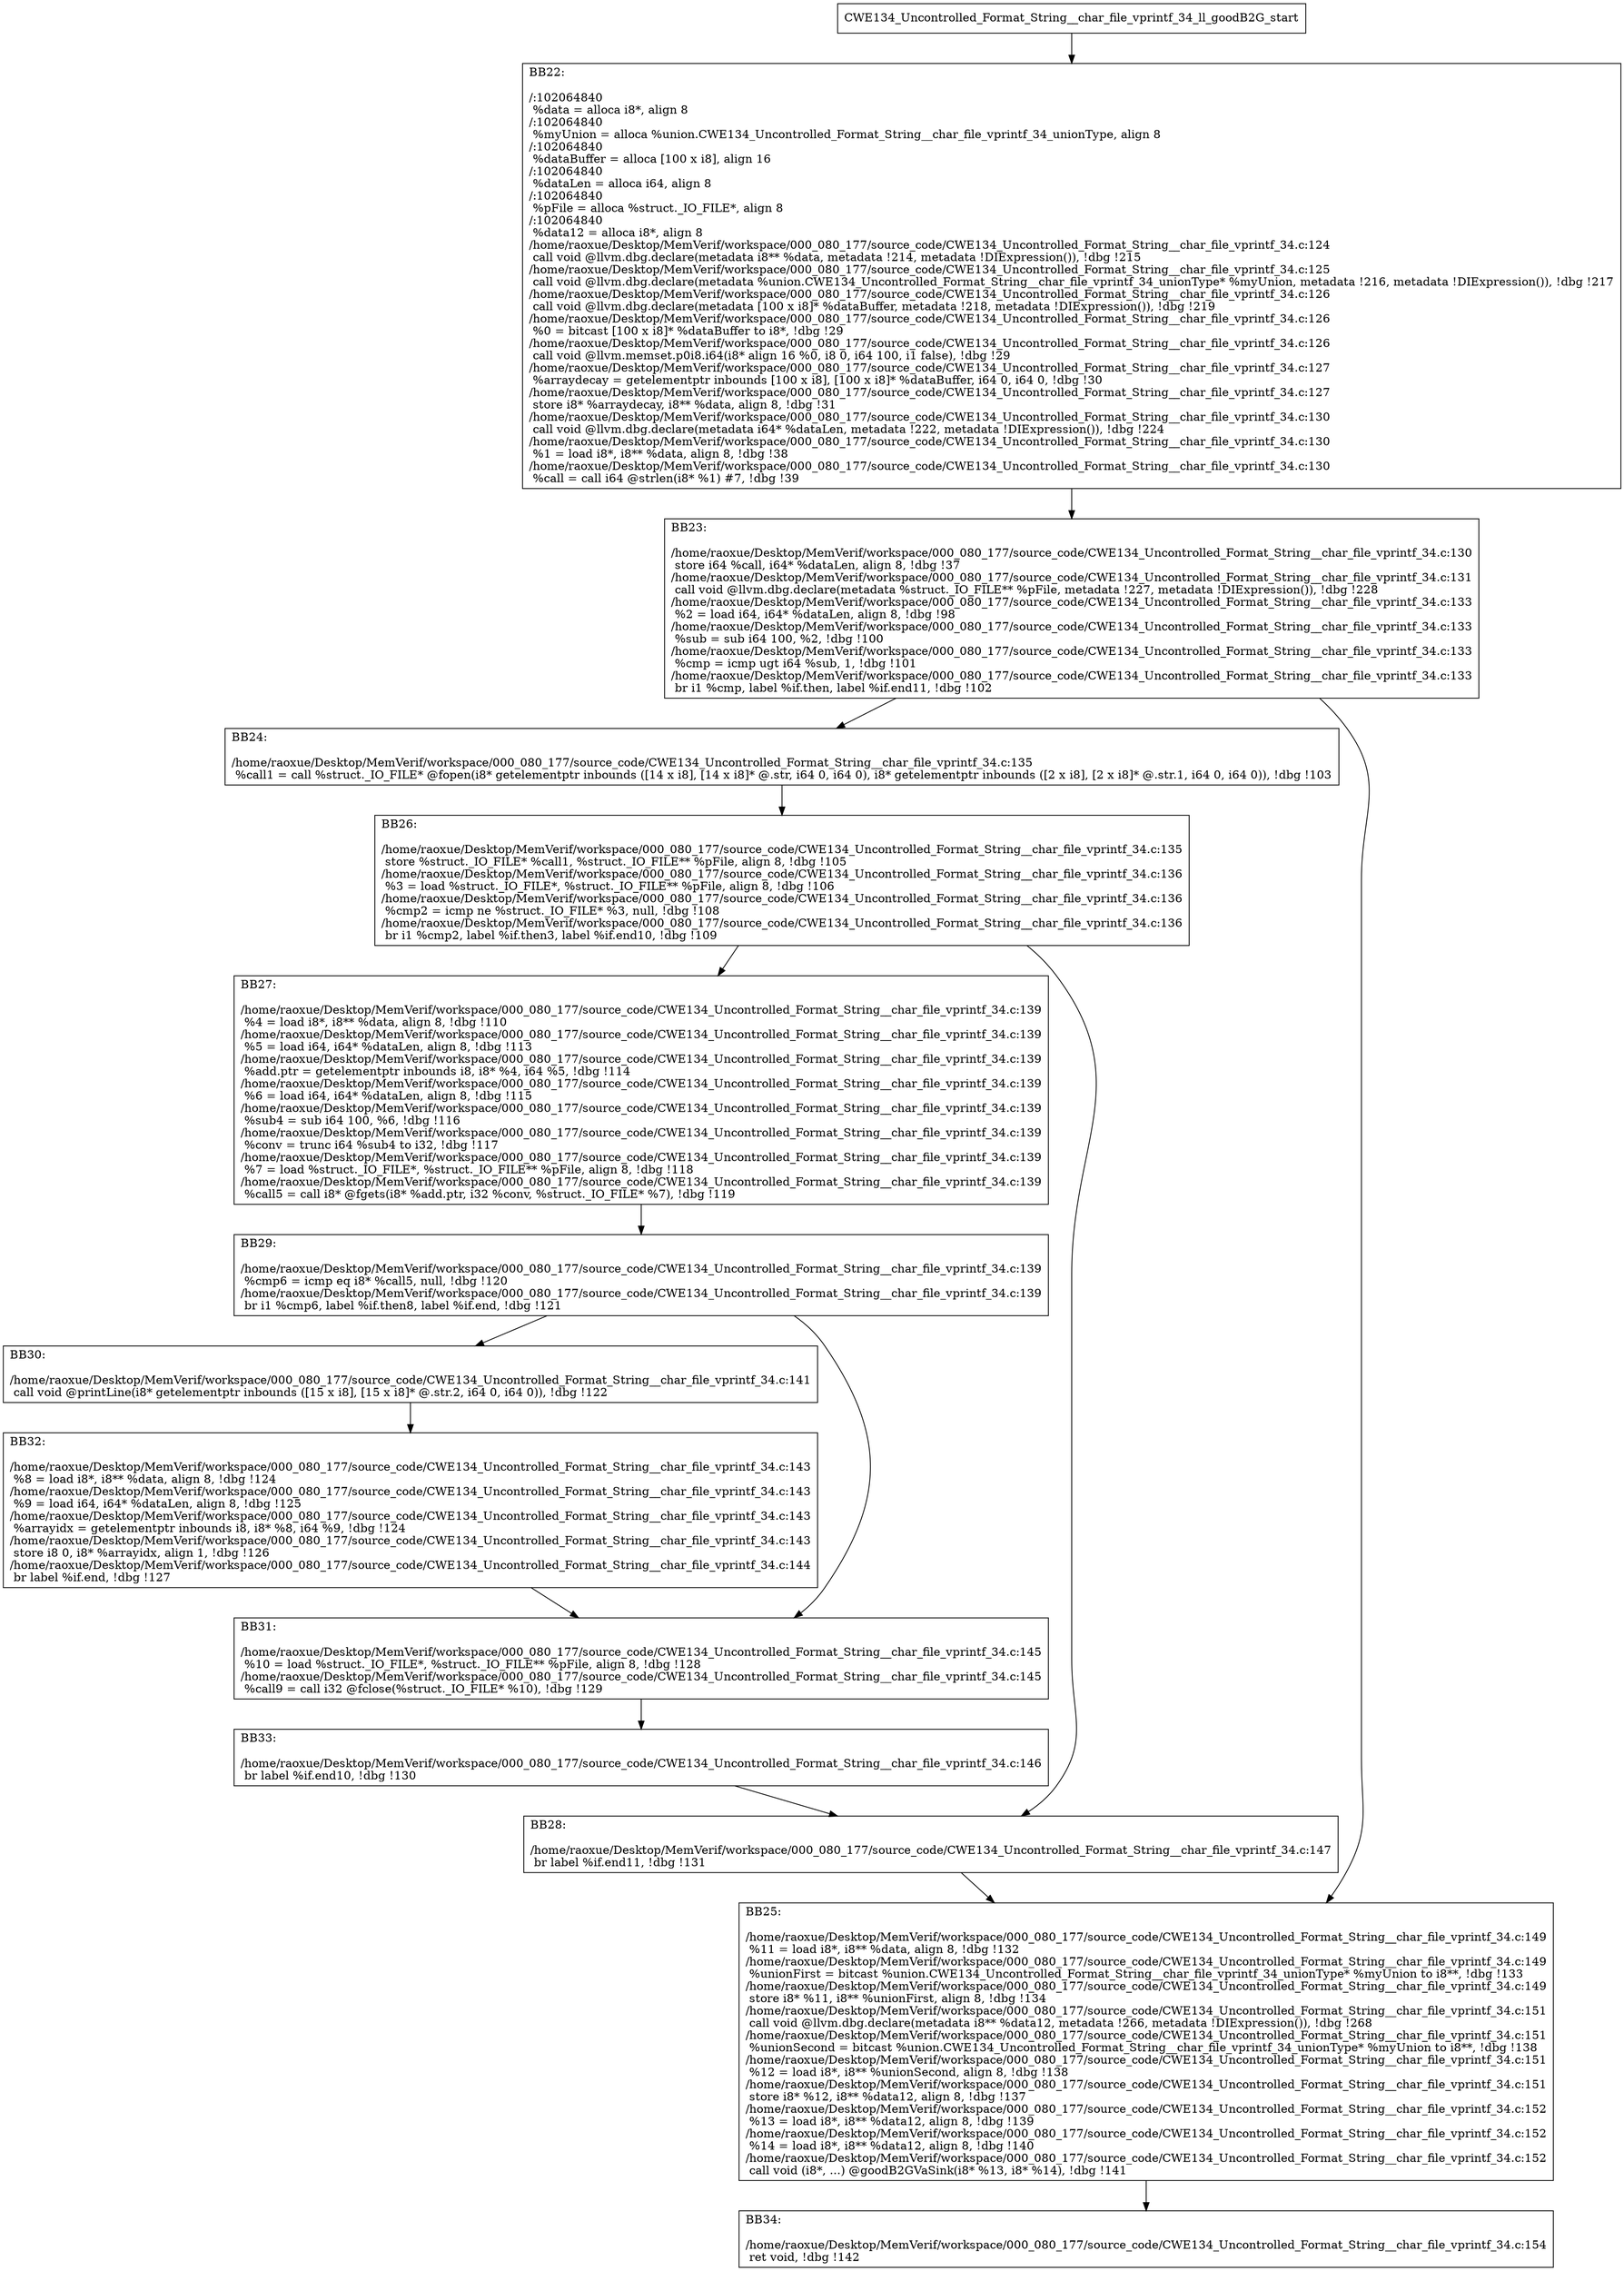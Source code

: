 digraph "CFG for'CWE134_Uncontrolled_Format_String__char_file_vprintf_34_ll_goodB2G' function" {
	BBCWE134_Uncontrolled_Format_String__char_file_vprintf_34_ll_goodB2G_start[shape=record,label="{CWE134_Uncontrolled_Format_String__char_file_vprintf_34_ll_goodB2G_start}"];
	BBCWE134_Uncontrolled_Format_String__char_file_vprintf_34_ll_goodB2G_start-> CWE134_Uncontrolled_Format_String__char_file_vprintf_34_ll_goodB2GBB22;
	CWE134_Uncontrolled_Format_String__char_file_vprintf_34_ll_goodB2GBB22 [shape=record, label="{BB22:\l\l/:102064840\l
  %data = alloca i8*, align 8\l
/:102064840\l
  %myUnion = alloca %union.CWE134_Uncontrolled_Format_String__char_file_vprintf_34_unionType, align 8\l
/:102064840\l
  %dataBuffer = alloca [100 x i8], align 16\l
/:102064840\l
  %dataLen = alloca i64, align 8\l
/:102064840\l
  %pFile = alloca %struct._IO_FILE*, align 8\l
/:102064840\l
  %data12 = alloca i8*, align 8\l
/home/raoxue/Desktop/MemVerif/workspace/000_080_177/source_code/CWE134_Uncontrolled_Format_String__char_file_vprintf_34.c:124\l
  call void @llvm.dbg.declare(metadata i8** %data, metadata !214, metadata !DIExpression()), !dbg !215\l
/home/raoxue/Desktop/MemVerif/workspace/000_080_177/source_code/CWE134_Uncontrolled_Format_String__char_file_vprintf_34.c:125\l
  call void @llvm.dbg.declare(metadata %union.CWE134_Uncontrolled_Format_String__char_file_vprintf_34_unionType* %myUnion, metadata !216, metadata !DIExpression()), !dbg !217\l
/home/raoxue/Desktop/MemVerif/workspace/000_080_177/source_code/CWE134_Uncontrolled_Format_String__char_file_vprintf_34.c:126\l
  call void @llvm.dbg.declare(metadata [100 x i8]* %dataBuffer, metadata !218, metadata !DIExpression()), !dbg !219\l
/home/raoxue/Desktop/MemVerif/workspace/000_080_177/source_code/CWE134_Uncontrolled_Format_String__char_file_vprintf_34.c:126\l
  %0 = bitcast [100 x i8]* %dataBuffer to i8*, !dbg !29\l
/home/raoxue/Desktop/MemVerif/workspace/000_080_177/source_code/CWE134_Uncontrolled_Format_String__char_file_vprintf_34.c:126\l
  call void @llvm.memset.p0i8.i64(i8* align 16 %0, i8 0, i64 100, i1 false), !dbg !29\l
/home/raoxue/Desktop/MemVerif/workspace/000_080_177/source_code/CWE134_Uncontrolled_Format_String__char_file_vprintf_34.c:127\l
  %arraydecay = getelementptr inbounds [100 x i8], [100 x i8]* %dataBuffer, i64 0, i64 0, !dbg !30\l
/home/raoxue/Desktop/MemVerif/workspace/000_080_177/source_code/CWE134_Uncontrolled_Format_String__char_file_vprintf_34.c:127\l
  store i8* %arraydecay, i8** %data, align 8, !dbg !31\l
/home/raoxue/Desktop/MemVerif/workspace/000_080_177/source_code/CWE134_Uncontrolled_Format_String__char_file_vprintf_34.c:130\l
  call void @llvm.dbg.declare(metadata i64* %dataLen, metadata !222, metadata !DIExpression()), !dbg !224\l
/home/raoxue/Desktop/MemVerif/workspace/000_080_177/source_code/CWE134_Uncontrolled_Format_String__char_file_vprintf_34.c:130\l
  %1 = load i8*, i8** %data, align 8, !dbg !38\l
/home/raoxue/Desktop/MemVerif/workspace/000_080_177/source_code/CWE134_Uncontrolled_Format_String__char_file_vprintf_34.c:130\l
  %call = call i64 @strlen(i8* %1) #7, !dbg !39\l
}"];
	CWE134_Uncontrolled_Format_String__char_file_vprintf_34_ll_goodB2GBB22-> CWE134_Uncontrolled_Format_String__char_file_vprintf_34_ll_goodB2GBB23;
	CWE134_Uncontrolled_Format_String__char_file_vprintf_34_ll_goodB2GBB23 [shape=record, label="{BB23:\l\l/home/raoxue/Desktop/MemVerif/workspace/000_080_177/source_code/CWE134_Uncontrolled_Format_String__char_file_vprintf_34.c:130\l
  store i64 %call, i64* %dataLen, align 8, !dbg !37\l
/home/raoxue/Desktop/MemVerif/workspace/000_080_177/source_code/CWE134_Uncontrolled_Format_String__char_file_vprintf_34.c:131\l
  call void @llvm.dbg.declare(metadata %struct._IO_FILE** %pFile, metadata !227, metadata !DIExpression()), !dbg !228\l
/home/raoxue/Desktop/MemVerif/workspace/000_080_177/source_code/CWE134_Uncontrolled_Format_String__char_file_vprintf_34.c:133\l
  %2 = load i64, i64* %dataLen, align 8, !dbg !98\l
/home/raoxue/Desktop/MemVerif/workspace/000_080_177/source_code/CWE134_Uncontrolled_Format_String__char_file_vprintf_34.c:133\l
  %sub = sub i64 100, %2, !dbg !100\l
/home/raoxue/Desktop/MemVerif/workspace/000_080_177/source_code/CWE134_Uncontrolled_Format_String__char_file_vprintf_34.c:133\l
  %cmp = icmp ugt i64 %sub, 1, !dbg !101\l
/home/raoxue/Desktop/MemVerif/workspace/000_080_177/source_code/CWE134_Uncontrolled_Format_String__char_file_vprintf_34.c:133\l
  br i1 %cmp, label %if.then, label %if.end11, !dbg !102\l
}"];
	CWE134_Uncontrolled_Format_String__char_file_vprintf_34_ll_goodB2GBB23-> CWE134_Uncontrolled_Format_String__char_file_vprintf_34_ll_goodB2GBB24;
	CWE134_Uncontrolled_Format_String__char_file_vprintf_34_ll_goodB2GBB23-> CWE134_Uncontrolled_Format_String__char_file_vprintf_34_ll_goodB2GBB25;
	CWE134_Uncontrolled_Format_String__char_file_vprintf_34_ll_goodB2GBB24 [shape=record, label="{BB24:\l\l/home/raoxue/Desktop/MemVerif/workspace/000_080_177/source_code/CWE134_Uncontrolled_Format_String__char_file_vprintf_34.c:135\l
  %call1 = call %struct._IO_FILE* @fopen(i8* getelementptr inbounds ([14 x i8], [14 x i8]* @.str, i64 0, i64 0), i8* getelementptr inbounds ([2 x i8], [2 x i8]* @.str.1, i64 0, i64 0)), !dbg !103\l
}"];
	CWE134_Uncontrolled_Format_String__char_file_vprintf_34_ll_goodB2GBB24-> CWE134_Uncontrolled_Format_String__char_file_vprintf_34_ll_goodB2GBB26;
	CWE134_Uncontrolled_Format_String__char_file_vprintf_34_ll_goodB2GBB26 [shape=record, label="{BB26:\l\l/home/raoxue/Desktop/MemVerif/workspace/000_080_177/source_code/CWE134_Uncontrolled_Format_String__char_file_vprintf_34.c:135\l
  store %struct._IO_FILE* %call1, %struct._IO_FILE** %pFile, align 8, !dbg !105\l
/home/raoxue/Desktop/MemVerif/workspace/000_080_177/source_code/CWE134_Uncontrolled_Format_String__char_file_vprintf_34.c:136\l
  %3 = load %struct._IO_FILE*, %struct._IO_FILE** %pFile, align 8, !dbg !106\l
/home/raoxue/Desktop/MemVerif/workspace/000_080_177/source_code/CWE134_Uncontrolled_Format_String__char_file_vprintf_34.c:136\l
  %cmp2 = icmp ne %struct._IO_FILE* %3, null, !dbg !108\l
/home/raoxue/Desktop/MemVerif/workspace/000_080_177/source_code/CWE134_Uncontrolled_Format_String__char_file_vprintf_34.c:136\l
  br i1 %cmp2, label %if.then3, label %if.end10, !dbg !109\l
}"];
	CWE134_Uncontrolled_Format_String__char_file_vprintf_34_ll_goodB2GBB26-> CWE134_Uncontrolled_Format_String__char_file_vprintf_34_ll_goodB2GBB27;
	CWE134_Uncontrolled_Format_String__char_file_vprintf_34_ll_goodB2GBB26-> CWE134_Uncontrolled_Format_String__char_file_vprintf_34_ll_goodB2GBB28;
	CWE134_Uncontrolled_Format_String__char_file_vprintf_34_ll_goodB2GBB27 [shape=record, label="{BB27:\l\l/home/raoxue/Desktop/MemVerif/workspace/000_080_177/source_code/CWE134_Uncontrolled_Format_String__char_file_vprintf_34.c:139\l
  %4 = load i8*, i8** %data, align 8, !dbg !110\l
/home/raoxue/Desktop/MemVerif/workspace/000_080_177/source_code/CWE134_Uncontrolled_Format_String__char_file_vprintf_34.c:139\l
  %5 = load i64, i64* %dataLen, align 8, !dbg !113\l
/home/raoxue/Desktop/MemVerif/workspace/000_080_177/source_code/CWE134_Uncontrolled_Format_String__char_file_vprintf_34.c:139\l
  %add.ptr = getelementptr inbounds i8, i8* %4, i64 %5, !dbg !114\l
/home/raoxue/Desktop/MemVerif/workspace/000_080_177/source_code/CWE134_Uncontrolled_Format_String__char_file_vprintf_34.c:139\l
  %6 = load i64, i64* %dataLen, align 8, !dbg !115\l
/home/raoxue/Desktop/MemVerif/workspace/000_080_177/source_code/CWE134_Uncontrolled_Format_String__char_file_vprintf_34.c:139\l
  %sub4 = sub i64 100, %6, !dbg !116\l
/home/raoxue/Desktop/MemVerif/workspace/000_080_177/source_code/CWE134_Uncontrolled_Format_String__char_file_vprintf_34.c:139\l
  %conv = trunc i64 %sub4 to i32, !dbg !117\l
/home/raoxue/Desktop/MemVerif/workspace/000_080_177/source_code/CWE134_Uncontrolled_Format_String__char_file_vprintf_34.c:139\l
  %7 = load %struct._IO_FILE*, %struct._IO_FILE** %pFile, align 8, !dbg !118\l
/home/raoxue/Desktop/MemVerif/workspace/000_080_177/source_code/CWE134_Uncontrolled_Format_String__char_file_vprintf_34.c:139\l
  %call5 = call i8* @fgets(i8* %add.ptr, i32 %conv, %struct._IO_FILE* %7), !dbg !119\l
}"];
	CWE134_Uncontrolled_Format_String__char_file_vprintf_34_ll_goodB2GBB27-> CWE134_Uncontrolled_Format_String__char_file_vprintf_34_ll_goodB2GBB29;
	CWE134_Uncontrolled_Format_String__char_file_vprintf_34_ll_goodB2GBB29 [shape=record, label="{BB29:\l\l/home/raoxue/Desktop/MemVerif/workspace/000_080_177/source_code/CWE134_Uncontrolled_Format_String__char_file_vprintf_34.c:139\l
  %cmp6 = icmp eq i8* %call5, null, !dbg !120\l
/home/raoxue/Desktop/MemVerif/workspace/000_080_177/source_code/CWE134_Uncontrolled_Format_String__char_file_vprintf_34.c:139\l
  br i1 %cmp6, label %if.then8, label %if.end, !dbg !121\l
}"];
	CWE134_Uncontrolled_Format_String__char_file_vprintf_34_ll_goodB2GBB29-> CWE134_Uncontrolled_Format_String__char_file_vprintf_34_ll_goodB2GBB30;
	CWE134_Uncontrolled_Format_String__char_file_vprintf_34_ll_goodB2GBB29-> CWE134_Uncontrolled_Format_String__char_file_vprintf_34_ll_goodB2GBB31;
	CWE134_Uncontrolled_Format_String__char_file_vprintf_34_ll_goodB2GBB30 [shape=record, label="{BB30:\l\l/home/raoxue/Desktop/MemVerif/workspace/000_080_177/source_code/CWE134_Uncontrolled_Format_String__char_file_vprintf_34.c:141\l
  call void @printLine(i8* getelementptr inbounds ([15 x i8], [15 x i8]* @.str.2, i64 0, i64 0)), !dbg !122\l
}"];
	CWE134_Uncontrolled_Format_String__char_file_vprintf_34_ll_goodB2GBB30-> CWE134_Uncontrolled_Format_String__char_file_vprintf_34_ll_goodB2GBB32;
	CWE134_Uncontrolled_Format_String__char_file_vprintf_34_ll_goodB2GBB32 [shape=record, label="{BB32:\l\l/home/raoxue/Desktop/MemVerif/workspace/000_080_177/source_code/CWE134_Uncontrolled_Format_String__char_file_vprintf_34.c:143\l
  %8 = load i8*, i8** %data, align 8, !dbg !124\l
/home/raoxue/Desktop/MemVerif/workspace/000_080_177/source_code/CWE134_Uncontrolled_Format_String__char_file_vprintf_34.c:143\l
  %9 = load i64, i64* %dataLen, align 8, !dbg !125\l
/home/raoxue/Desktop/MemVerif/workspace/000_080_177/source_code/CWE134_Uncontrolled_Format_String__char_file_vprintf_34.c:143\l
  %arrayidx = getelementptr inbounds i8, i8* %8, i64 %9, !dbg !124\l
/home/raoxue/Desktop/MemVerif/workspace/000_080_177/source_code/CWE134_Uncontrolled_Format_String__char_file_vprintf_34.c:143\l
  store i8 0, i8* %arrayidx, align 1, !dbg !126\l
/home/raoxue/Desktop/MemVerif/workspace/000_080_177/source_code/CWE134_Uncontrolled_Format_String__char_file_vprintf_34.c:144\l
  br label %if.end, !dbg !127\l
}"];
	CWE134_Uncontrolled_Format_String__char_file_vprintf_34_ll_goodB2GBB32-> CWE134_Uncontrolled_Format_String__char_file_vprintf_34_ll_goodB2GBB31;
	CWE134_Uncontrolled_Format_String__char_file_vprintf_34_ll_goodB2GBB31 [shape=record, label="{BB31:\l\l/home/raoxue/Desktop/MemVerif/workspace/000_080_177/source_code/CWE134_Uncontrolled_Format_String__char_file_vprintf_34.c:145\l
  %10 = load %struct._IO_FILE*, %struct._IO_FILE** %pFile, align 8, !dbg !128\l
/home/raoxue/Desktop/MemVerif/workspace/000_080_177/source_code/CWE134_Uncontrolled_Format_String__char_file_vprintf_34.c:145\l
  %call9 = call i32 @fclose(%struct._IO_FILE* %10), !dbg !129\l
}"];
	CWE134_Uncontrolled_Format_String__char_file_vprintf_34_ll_goodB2GBB31-> CWE134_Uncontrolled_Format_String__char_file_vprintf_34_ll_goodB2GBB33;
	CWE134_Uncontrolled_Format_String__char_file_vprintf_34_ll_goodB2GBB33 [shape=record, label="{BB33:\l\l/home/raoxue/Desktop/MemVerif/workspace/000_080_177/source_code/CWE134_Uncontrolled_Format_String__char_file_vprintf_34.c:146\l
  br label %if.end10, !dbg !130\l
}"];
	CWE134_Uncontrolled_Format_String__char_file_vprintf_34_ll_goodB2GBB33-> CWE134_Uncontrolled_Format_String__char_file_vprintf_34_ll_goodB2GBB28;
	CWE134_Uncontrolled_Format_String__char_file_vprintf_34_ll_goodB2GBB28 [shape=record, label="{BB28:\l\l/home/raoxue/Desktop/MemVerif/workspace/000_080_177/source_code/CWE134_Uncontrolled_Format_String__char_file_vprintf_34.c:147\l
  br label %if.end11, !dbg !131\l
}"];
	CWE134_Uncontrolled_Format_String__char_file_vprintf_34_ll_goodB2GBB28-> CWE134_Uncontrolled_Format_String__char_file_vprintf_34_ll_goodB2GBB25;
	CWE134_Uncontrolled_Format_String__char_file_vprintf_34_ll_goodB2GBB25 [shape=record, label="{BB25:\l\l/home/raoxue/Desktop/MemVerif/workspace/000_080_177/source_code/CWE134_Uncontrolled_Format_String__char_file_vprintf_34.c:149\l
  %11 = load i8*, i8** %data, align 8, !dbg !132\l
/home/raoxue/Desktop/MemVerif/workspace/000_080_177/source_code/CWE134_Uncontrolled_Format_String__char_file_vprintf_34.c:149\l
  %unionFirst = bitcast %union.CWE134_Uncontrolled_Format_String__char_file_vprintf_34_unionType* %myUnion to i8**, !dbg !133\l
/home/raoxue/Desktop/MemVerif/workspace/000_080_177/source_code/CWE134_Uncontrolled_Format_String__char_file_vprintf_34.c:149\l
  store i8* %11, i8** %unionFirst, align 8, !dbg !134\l
/home/raoxue/Desktop/MemVerif/workspace/000_080_177/source_code/CWE134_Uncontrolled_Format_String__char_file_vprintf_34.c:151\l
  call void @llvm.dbg.declare(metadata i8** %data12, metadata !266, metadata !DIExpression()), !dbg !268\l
/home/raoxue/Desktop/MemVerif/workspace/000_080_177/source_code/CWE134_Uncontrolled_Format_String__char_file_vprintf_34.c:151\l
  %unionSecond = bitcast %union.CWE134_Uncontrolled_Format_String__char_file_vprintf_34_unionType* %myUnion to i8**, !dbg !138\l
/home/raoxue/Desktop/MemVerif/workspace/000_080_177/source_code/CWE134_Uncontrolled_Format_String__char_file_vprintf_34.c:151\l
  %12 = load i8*, i8** %unionSecond, align 8, !dbg !138\l
/home/raoxue/Desktop/MemVerif/workspace/000_080_177/source_code/CWE134_Uncontrolled_Format_String__char_file_vprintf_34.c:151\l
  store i8* %12, i8** %data12, align 8, !dbg !137\l
/home/raoxue/Desktop/MemVerif/workspace/000_080_177/source_code/CWE134_Uncontrolled_Format_String__char_file_vprintf_34.c:152\l
  %13 = load i8*, i8** %data12, align 8, !dbg !139\l
/home/raoxue/Desktop/MemVerif/workspace/000_080_177/source_code/CWE134_Uncontrolled_Format_String__char_file_vprintf_34.c:152\l
  %14 = load i8*, i8** %data12, align 8, !dbg !140\l
/home/raoxue/Desktop/MemVerif/workspace/000_080_177/source_code/CWE134_Uncontrolled_Format_String__char_file_vprintf_34.c:152\l
  call void (i8*, ...) @goodB2GVaSink(i8* %13, i8* %14), !dbg !141\l
}"];
	CWE134_Uncontrolled_Format_String__char_file_vprintf_34_ll_goodB2GBB25-> CWE134_Uncontrolled_Format_String__char_file_vprintf_34_ll_goodB2GBB34;
	CWE134_Uncontrolled_Format_String__char_file_vprintf_34_ll_goodB2GBB34 [shape=record, label="{BB34:\l\l/home/raoxue/Desktop/MemVerif/workspace/000_080_177/source_code/CWE134_Uncontrolled_Format_String__char_file_vprintf_34.c:154\l
  ret void, !dbg !142\l
}"];
}
